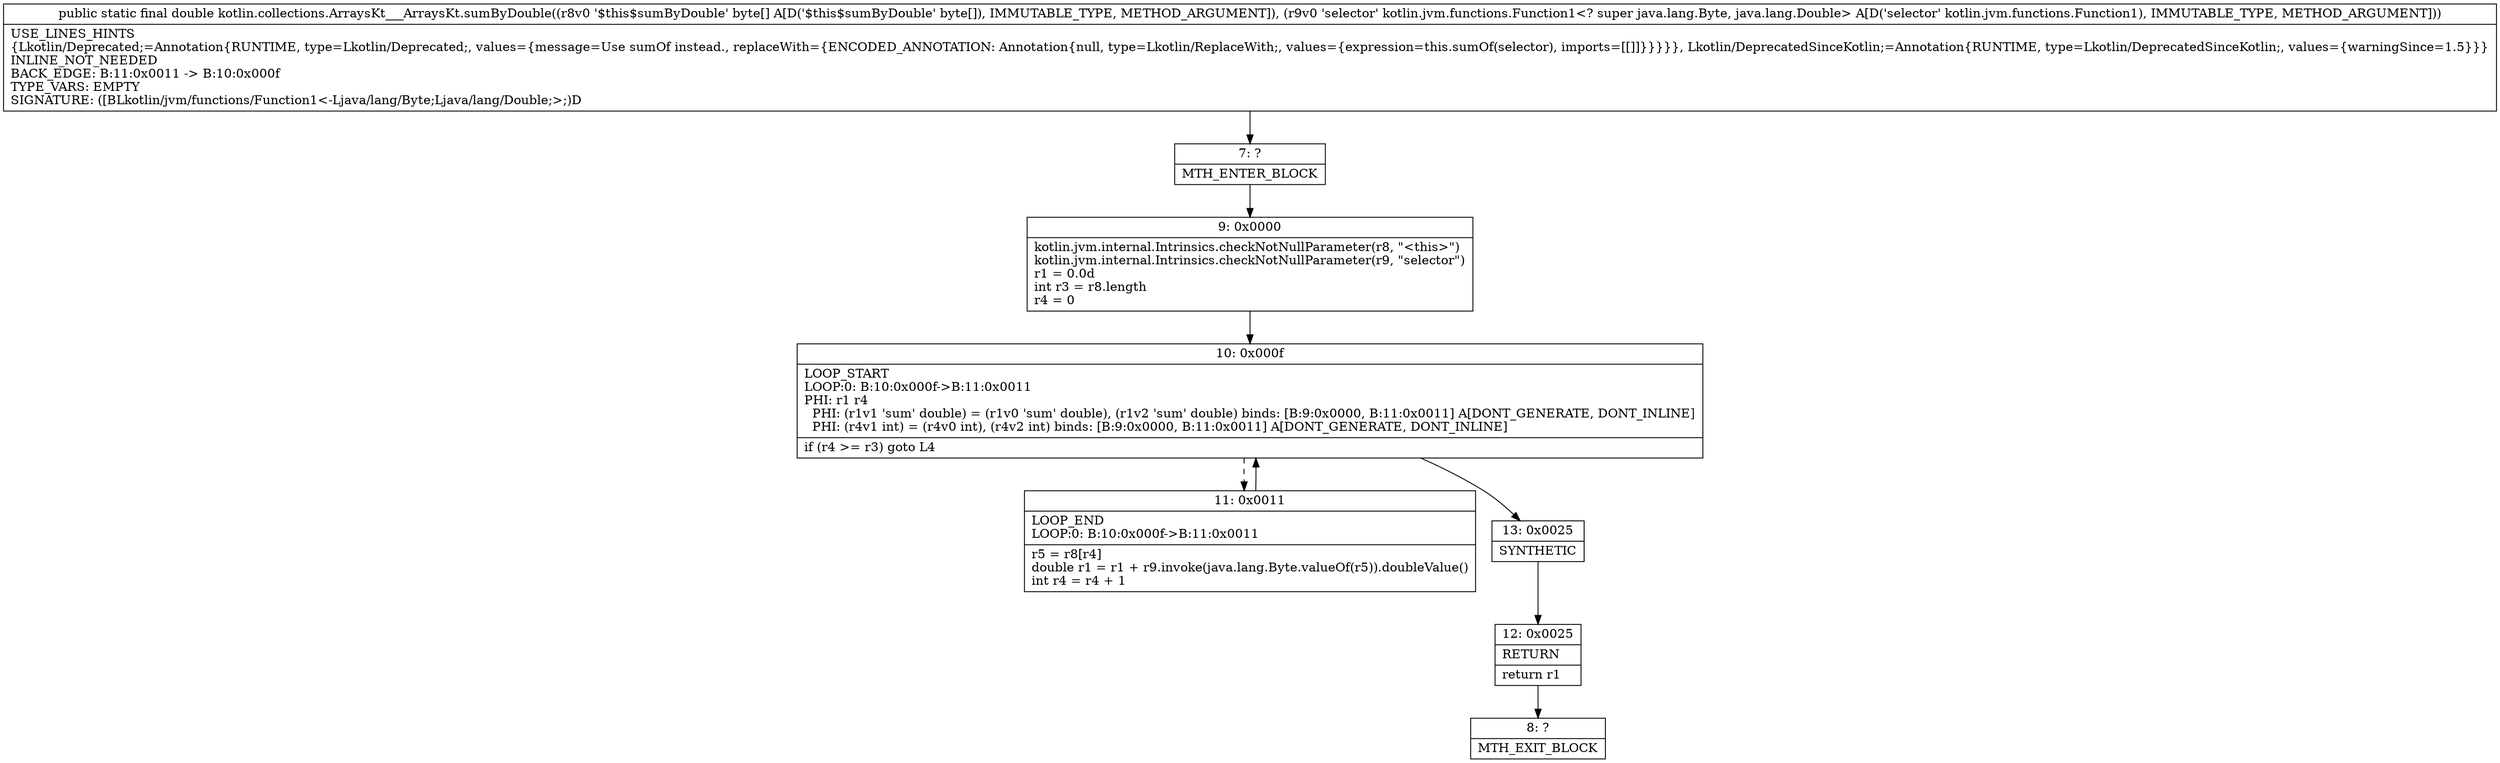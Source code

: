 digraph "CFG forkotlin.collections.ArraysKt___ArraysKt.sumByDouble([BLkotlin\/jvm\/functions\/Function1;)D" {
Node_7 [shape=record,label="{7\:\ ?|MTH_ENTER_BLOCK\l}"];
Node_9 [shape=record,label="{9\:\ 0x0000|kotlin.jvm.internal.Intrinsics.checkNotNullParameter(r8, \"\<this\>\")\lkotlin.jvm.internal.Intrinsics.checkNotNullParameter(r9, \"selector\")\lr1 = 0.0d\lint r3 = r8.length\lr4 = 0\l}"];
Node_10 [shape=record,label="{10\:\ 0x000f|LOOP_START\lLOOP:0: B:10:0x000f\-\>B:11:0x0011\lPHI: r1 r4 \l  PHI: (r1v1 'sum' double) = (r1v0 'sum' double), (r1v2 'sum' double) binds: [B:9:0x0000, B:11:0x0011] A[DONT_GENERATE, DONT_INLINE]\l  PHI: (r4v1 int) = (r4v0 int), (r4v2 int) binds: [B:9:0x0000, B:11:0x0011] A[DONT_GENERATE, DONT_INLINE]\l|if (r4 \>= r3) goto L4\l}"];
Node_11 [shape=record,label="{11\:\ 0x0011|LOOP_END\lLOOP:0: B:10:0x000f\-\>B:11:0x0011\l|r5 = r8[r4]\ldouble r1 = r1 + r9.invoke(java.lang.Byte.valueOf(r5)).doubleValue()\lint r4 = r4 + 1\l}"];
Node_13 [shape=record,label="{13\:\ 0x0025|SYNTHETIC\l}"];
Node_12 [shape=record,label="{12\:\ 0x0025|RETURN\l|return r1\l}"];
Node_8 [shape=record,label="{8\:\ ?|MTH_EXIT_BLOCK\l}"];
MethodNode[shape=record,label="{public static final double kotlin.collections.ArraysKt___ArraysKt.sumByDouble((r8v0 '$this$sumByDouble' byte[] A[D('$this$sumByDouble' byte[]), IMMUTABLE_TYPE, METHOD_ARGUMENT]), (r9v0 'selector' kotlin.jvm.functions.Function1\<? super java.lang.Byte, java.lang.Double\> A[D('selector' kotlin.jvm.functions.Function1), IMMUTABLE_TYPE, METHOD_ARGUMENT]))  | USE_LINES_HINTS\l\{Lkotlin\/Deprecated;=Annotation\{RUNTIME, type=Lkotlin\/Deprecated;, values=\{message=Use sumOf instead., replaceWith=\{ENCODED_ANNOTATION: Annotation\{null, type=Lkotlin\/ReplaceWith;, values=\{expression=this.sumOf(selector), imports=[[]]\}\}\}\}\}, Lkotlin\/DeprecatedSinceKotlin;=Annotation\{RUNTIME, type=Lkotlin\/DeprecatedSinceKotlin;, values=\{warningSince=1.5\}\}\}\lINLINE_NOT_NEEDED\lBACK_EDGE: B:11:0x0011 \-\> B:10:0x000f\lTYPE_VARS: EMPTY\lSIGNATURE: ([BLkotlin\/jvm\/functions\/Function1\<\-Ljava\/lang\/Byte;Ljava\/lang\/Double;\>;)D\l}"];
MethodNode -> Node_7;Node_7 -> Node_9;
Node_9 -> Node_10;
Node_10 -> Node_11[style=dashed];
Node_10 -> Node_13;
Node_11 -> Node_10;
Node_13 -> Node_12;
Node_12 -> Node_8;
}

